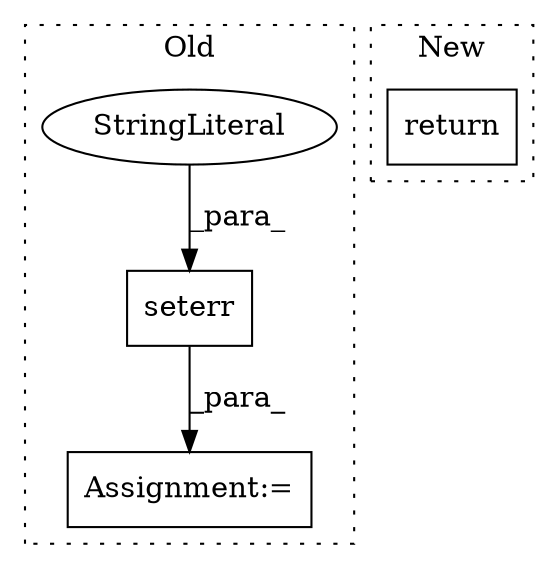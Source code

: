 digraph G {
subgraph cluster0 {
1 [label="seterr" a="32" s="17452,17467" l="7,1" shape="box"];
3 [label="StringLiteral" a="45" s="17459" l="8" shape="ellipse"];
4 [label="Assignment:=" a="7" s="17445" l="1" shape="box"];
label = "Old";
style="dotted";
}
subgraph cluster1 {
2 [label="return" a="41" s="17482" l="7" shape="box"];
label = "New";
style="dotted";
}
1 -> 4 [label="_para_"];
3 -> 1 [label="_para_"];
}